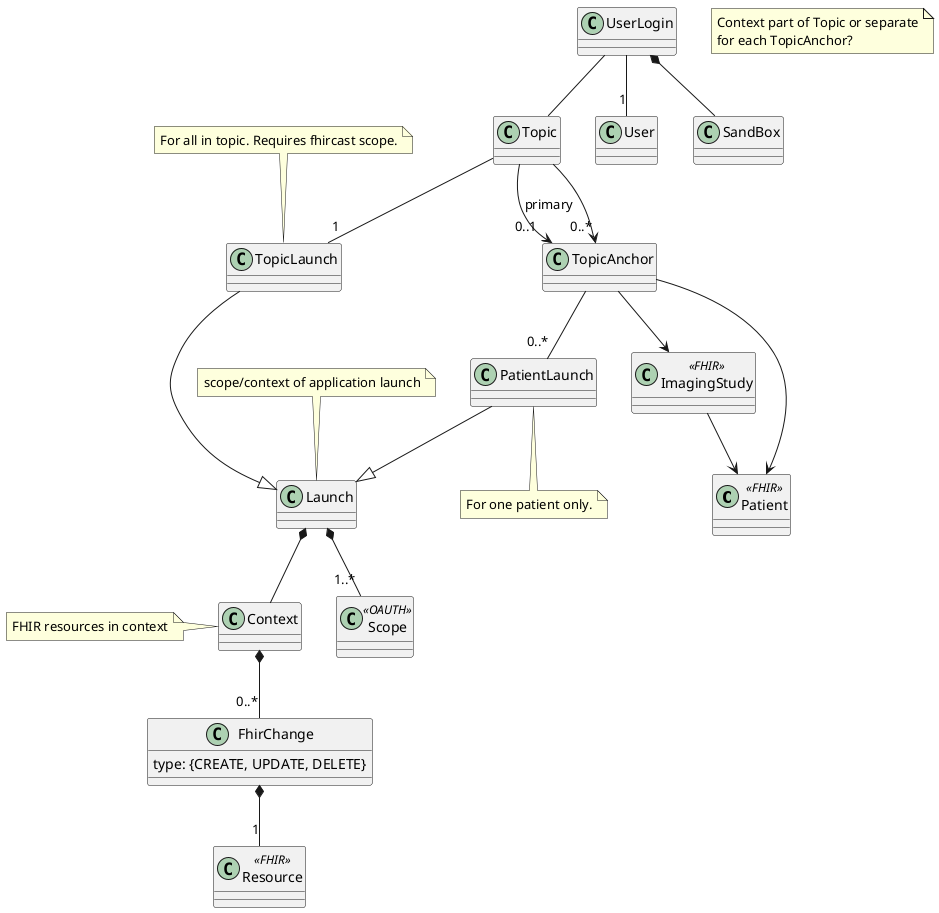 @startuml

    class Patient <<FHIR>>
    class ImagingStudy <<FHIR>>
    class Context
    note left: FHIR resources in context
    class FhirChange{
        type: {CREATE, UPDATE, DELETE}
    }
    class Resource <<FHIR>>
    class Launch
        note top: scope/context of application launch
    class PatientLaunch
        note bottom: For one patient only.
    class TopicLaunch
        note top: For all in topic. Requires fhircast scope.
    class Scope <<OAUTH>>

    note as N1
      Context part of Topic or separate
      for each TopicAnchor?
    end note

'    note as N2
'      Launch context ->
'      linked to primary.
'      Can also be for all in topic?
'    end note

    ImagingStudy --> Patient
    Topic --> "0..1" TopicAnchor: primary
    Topic --> "0..*" TopicAnchor
    TopicAnchor --> Patient
    TopicAnchor --> ImagingStudy

    Context *-- "0..*" FhirChange
    FhirChange *-- "1" Resource

    UserLogin -- "1" User
    UserLogin *-- SandBox
    UserLogin -- Topic
    Topic -- "1" TopicLaunch
    PatientLaunch --|> Launch
    TopicLaunch --|> Launch
    Launch *-- Context
    TopicAnchor -- "0..*" PatientLaunch
    Launch *-- "1..*" Scope
@enduml